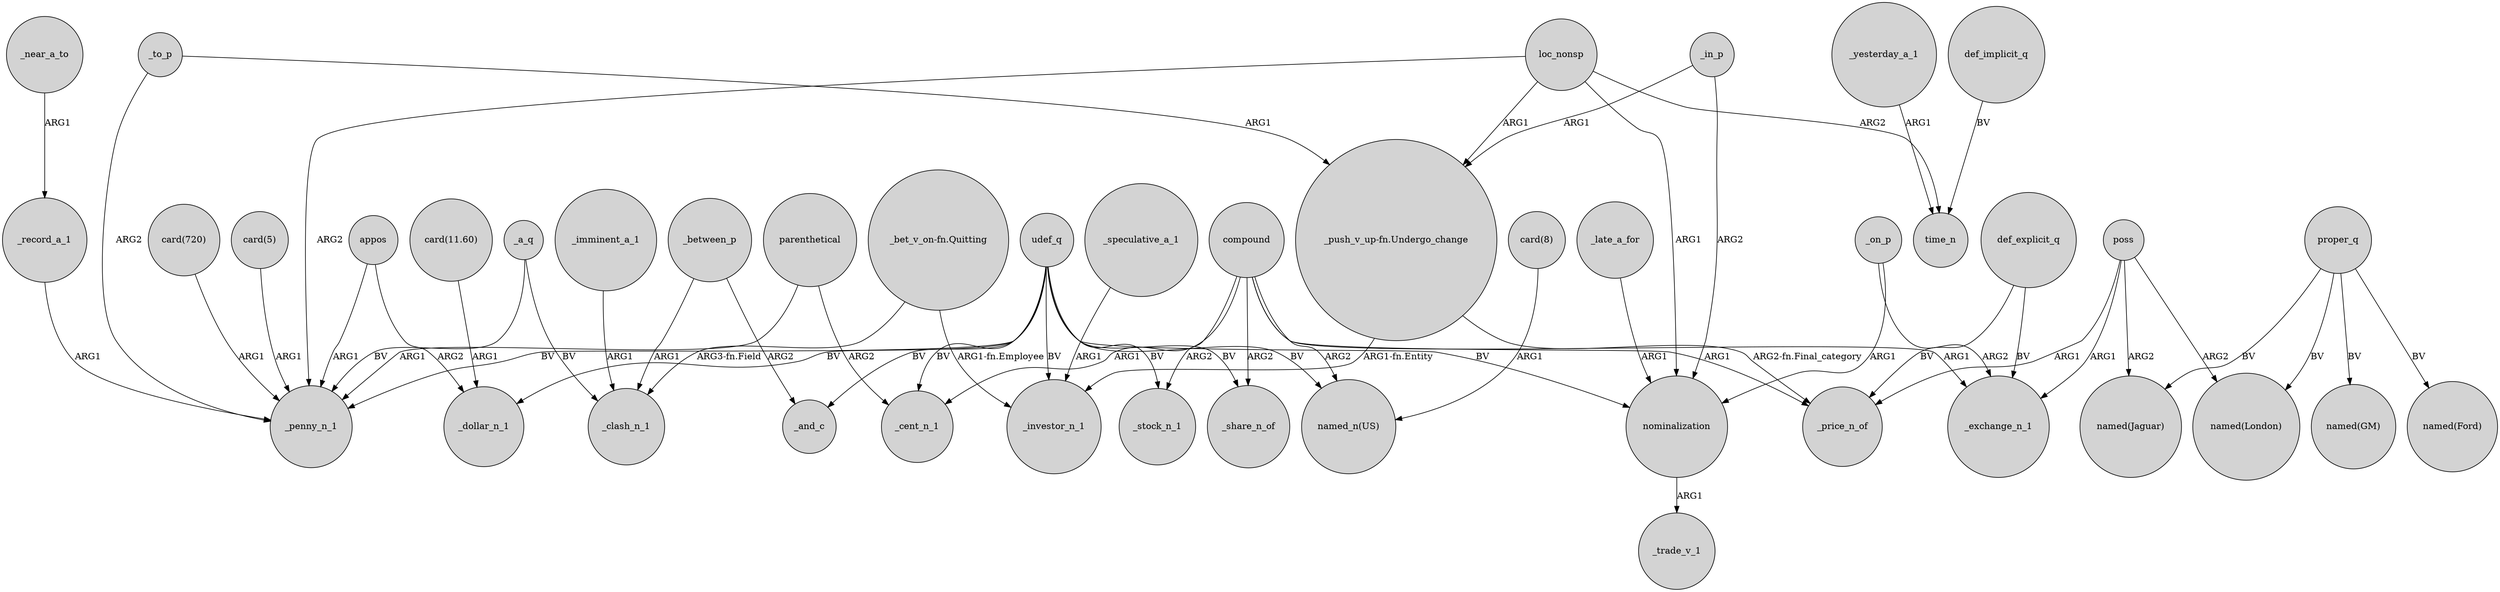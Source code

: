 digraph {
	node [shape=circle style=filled]
	parenthetical -> _penny_n_1 [label=ARG1]
	_on_p -> nominalization [label=ARG1]
	"card(8)" -> "named_n(US)" [label=ARG1]
	proper_q -> "named(Ford)" [label=BV]
	_a_q -> _penny_n_1 [label=BV]
	"_bet_v_on-fn.Quitting" -> _investor_n_1 [label="ARG1-fn.Employee"]
	parenthetical -> _cent_n_1 [label=ARG2]
	udef_q -> nominalization [label=BV]
	appos -> _dollar_n_1 [label=ARG2]
	proper_q -> "named(GM)" [label=BV]
	def_explicit_q -> _exchange_n_1 [label=BV]
	_yesterday_a_1 -> time_n [label=ARG1]
	"_push_v_up-fn.Undergo_change" -> _investor_n_1 [label="ARG1-fn.Entity"]
	_to_p -> _penny_n_1 [label=ARG2]
	_in_p -> "_push_v_up-fn.Undergo_change" [label=ARG1]
	udef_q -> _and_c [label=BV]
	_near_a_to -> _record_a_1 [label=ARG1]
	_on_p -> _exchange_n_1 [label=ARG2]
	loc_nonsp -> nominalization [label=ARG1]
	poss -> _exchange_n_1 [label=ARG1]
	udef_q -> _cent_n_1 [label=BV]
	compound -> _exchange_n_1 [label=ARG1]
	loc_nonsp -> _penny_n_1 [label=ARG2]
	"card(720)" -> _penny_n_1 [label=ARG1]
	poss -> _price_n_of [label=ARG1]
	_record_a_1 -> _penny_n_1 [label=ARG1]
	udef_q -> _stock_n_1 [label=BV]
	poss -> "named(London)" [label=ARG2]
	_speculative_a_1 -> _investor_n_1 [label=ARG1]
	compound -> _cent_n_1 [label=ARG1]
	"card(5)" -> _penny_n_1 [label=ARG1]
	udef_q -> _share_n_of [label=BV]
	compound -> _stock_n_1 [label=ARG2]
	poss -> "named(Jaguar)" [label=ARG2]
	proper_q -> "named(Jaguar)" [label=BV]
	udef_q -> _dollar_n_1 [label=BV]
	compound -> _share_n_of [label=ARG2]
	appos -> _penny_n_1 [label=ARG1]
	_a_q -> _clash_n_1 [label=BV]
	loc_nonsp -> "_push_v_up-fn.Undergo_change" [label=ARG1]
	_between_p -> _clash_n_1 [label=ARG1]
	udef_q -> _penny_n_1 [label=BV]
	"_push_v_up-fn.Undergo_change" -> _price_n_of [label="ARG2-fn.Final_category"]
	proper_q -> "named(London)" [label=BV]
	_late_a_for -> nominalization [label=ARG1]
	loc_nonsp -> time_n [label=ARG2]
	"card(11.60)" -> _dollar_n_1 [label=ARG1]
	"_bet_v_on-fn.Quitting" -> _clash_n_1 [label="ARG3-fn.Field"]
	_between_p -> _and_c [label=ARG2]
	_to_p -> "_push_v_up-fn.Undergo_change" [label=ARG1]
	_imminent_a_1 -> _clash_n_1 [label=ARG1]
	udef_q -> _investor_n_1 [label=BV]
	_in_p -> nominalization [label=ARG2]
	compound -> _price_n_of [label=ARG1]
	compound -> "named_n(US)" [label=ARG2]
	udef_q -> "named_n(US)" [label=BV]
	def_implicit_q -> time_n [label=BV]
	nominalization -> _trade_v_1 [label=ARG1]
	def_explicit_q -> _price_n_of [label=BV]
}
